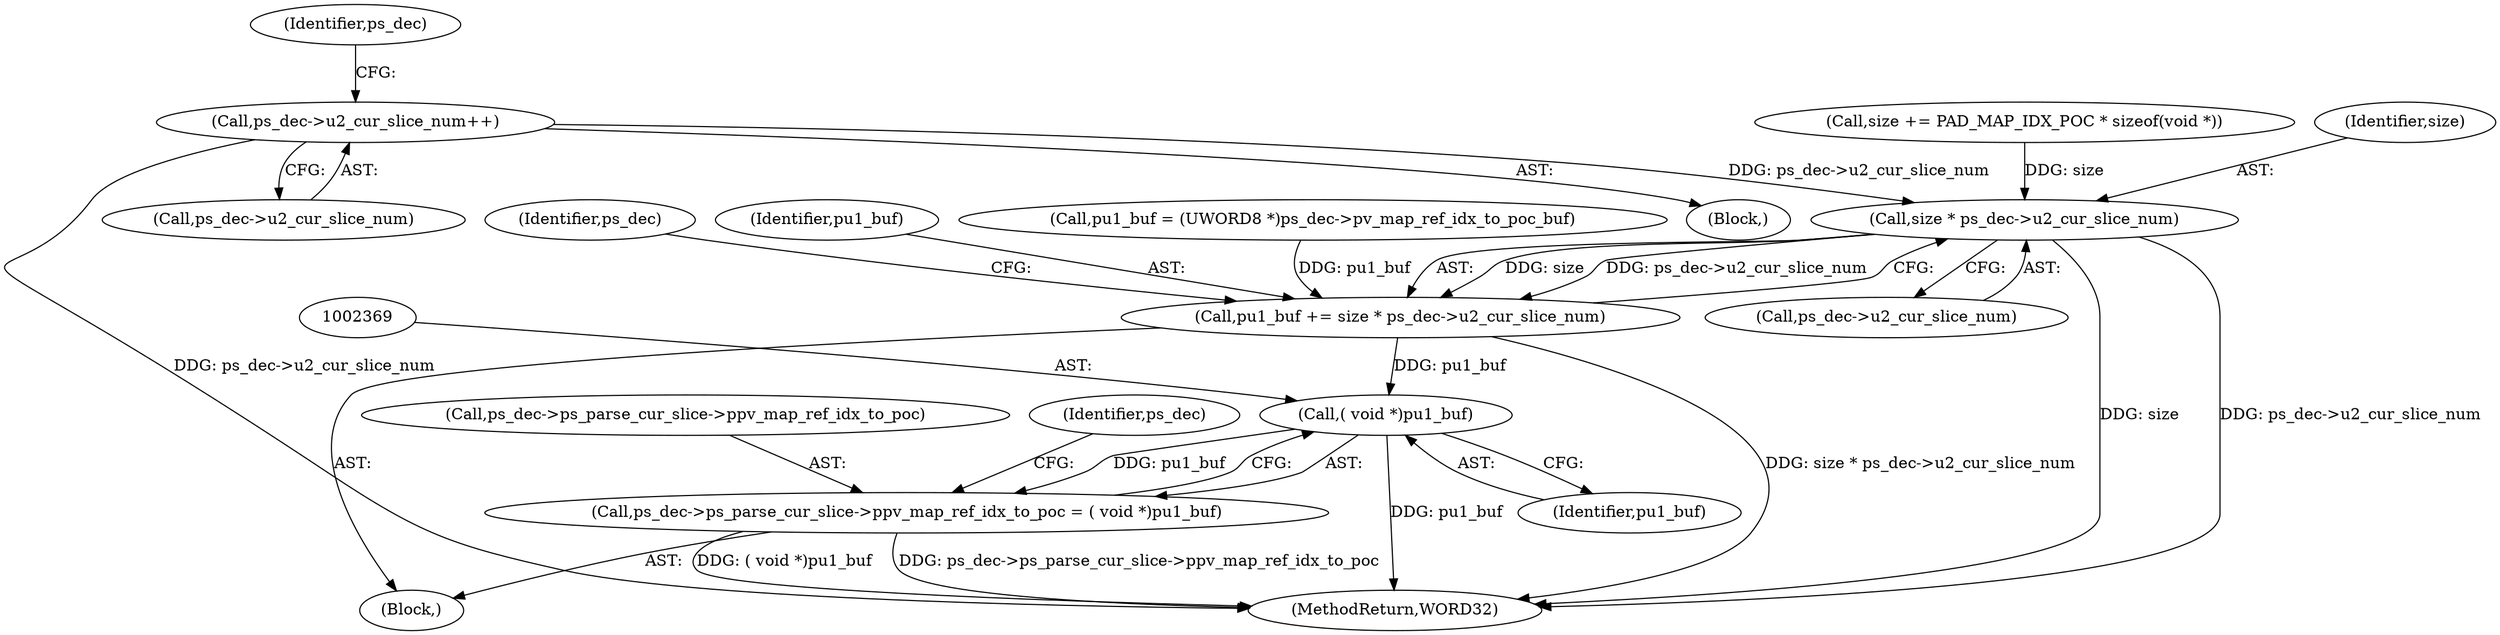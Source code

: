 digraph "0_Android_a78887bcffbc2995cf9ed72e0697acf560875e9e_2@pointer" {
"1001148" [label="(Call,ps_dec->u2_cur_slice_num++)"];
"1002357" [label="(Call,size * ps_dec->u2_cur_slice_num)"];
"1002355" [label="(Call,pu1_buf += size * ps_dec->u2_cur_slice_num)"];
"1002368" [label="(Call,( void *)pu1_buf)"];
"1002362" [label="(Call,ps_dec->ps_parse_cur_slice->ppv_map_ref_idx_to_poc = ( void *)pu1_buf)"];
"1001148" [label="(Call,ps_dec->u2_cur_slice_num++)"];
"1002365" [label="(Identifier,ps_dec)"];
"1002359" [label="(Call,ps_dec->u2_cur_slice_num)"];
"1002362" [label="(Call,ps_dec->ps_parse_cur_slice->ppv_map_ref_idx_to_poc = ( void *)pu1_buf)"];
"1001149" [label="(Call,ps_dec->u2_cur_slice_num)"];
"1001143" [label="(Block,)"];
"1002358" [label="(Identifier,size)"];
"1002571" [label="(MethodReturn,WORD32)"];
"1002370" [label="(Identifier,pu1_buf)"];
"1002363" [label="(Call,ps_dec->ps_parse_cur_slice->ppv_map_ref_idx_to_poc)"];
"1002342" [label="(Call,size += PAD_MAP_IDX_POC * sizeof(void *))"];
"1002356" [label="(Identifier,pu1_buf)"];
"1002355" [label="(Call,pu1_buf += size * ps_dec->u2_cur_slice_num)"];
"1002348" [label="(Call,pu1_buf = (UWORD8 *)ps_dec->pv_map_ref_idx_to_poc_buf)"];
"1002292" [label="(Block,)"];
"1002373" [label="(Identifier,ps_dec)"];
"1002368" [label="(Call,( void *)pu1_buf)"];
"1001154" [label="(Identifier,ps_dec)"];
"1002357" [label="(Call,size * ps_dec->u2_cur_slice_num)"];
"1001148" -> "1001143"  [label="AST: "];
"1001148" -> "1001149"  [label="CFG: "];
"1001149" -> "1001148"  [label="AST: "];
"1001154" -> "1001148"  [label="CFG: "];
"1001148" -> "1002571"  [label="DDG: ps_dec->u2_cur_slice_num"];
"1001148" -> "1002357"  [label="DDG: ps_dec->u2_cur_slice_num"];
"1002357" -> "1002355"  [label="AST: "];
"1002357" -> "1002359"  [label="CFG: "];
"1002358" -> "1002357"  [label="AST: "];
"1002359" -> "1002357"  [label="AST: "];
"1002355" -> "1002357"  [label="CFG: "];
"1002357" -> "1002571"  [label="DDG: size"];
"1002357" -> "1002571"  [label="DDG: ps_dec->u2_cur_slice_num"];
"1002357" -> "1002355"  [label="DDG: size"];
"1002357" -> "1002355"  [label="DDG: ps_dec->u2_cur_slice_num"];
"1002342" -> "1002357"  [label="DDG: size"];
"1002355" -> "1002292"  [label="AST: "];
"1002356" -> "1002355"  [label="AST: "];
"1002365" -> "1002355"  [label="CFG: "];
"1002355" -> "1002571"  [label="DDG: size * ps_dec->u2_cur_slice_num"];
"1002348" -> "1002355"  [label="DDG: pu1_buf"];
"1002355" -> "1002368"  [label="DDG: pu1_buf"];
"1002368" -> "1002362"  [label="AST: "];
"1002368" -> "1002370"  [label="CFG: "];
"1002369" -> "1002368"  [label="AST: "];
"1002370" -> "1002368"  [label="AST: "];
"1002362" -> "1002368"  [label="CFG: "];
"1002368" -> "1002571"  [label="DDG: pu1_buf"];
"1002368" -> "1002362"  [label="DDG: pu1_buf"];
"1002362" -> "1002292"  [label="AST: "];
"1002363" -> "1002362"  [label="AST: "];
"1002373" -> "1002362"  [label="CFG: "];
"1002362" -> "1002571"  [label="DDG: ( void *)pu1_buf"];
"1002362" -> "1002571"  [label="DDG: ps_dec->ps_parse_cur_slice->ppv_map_ref_idx_to_poc"];
}
